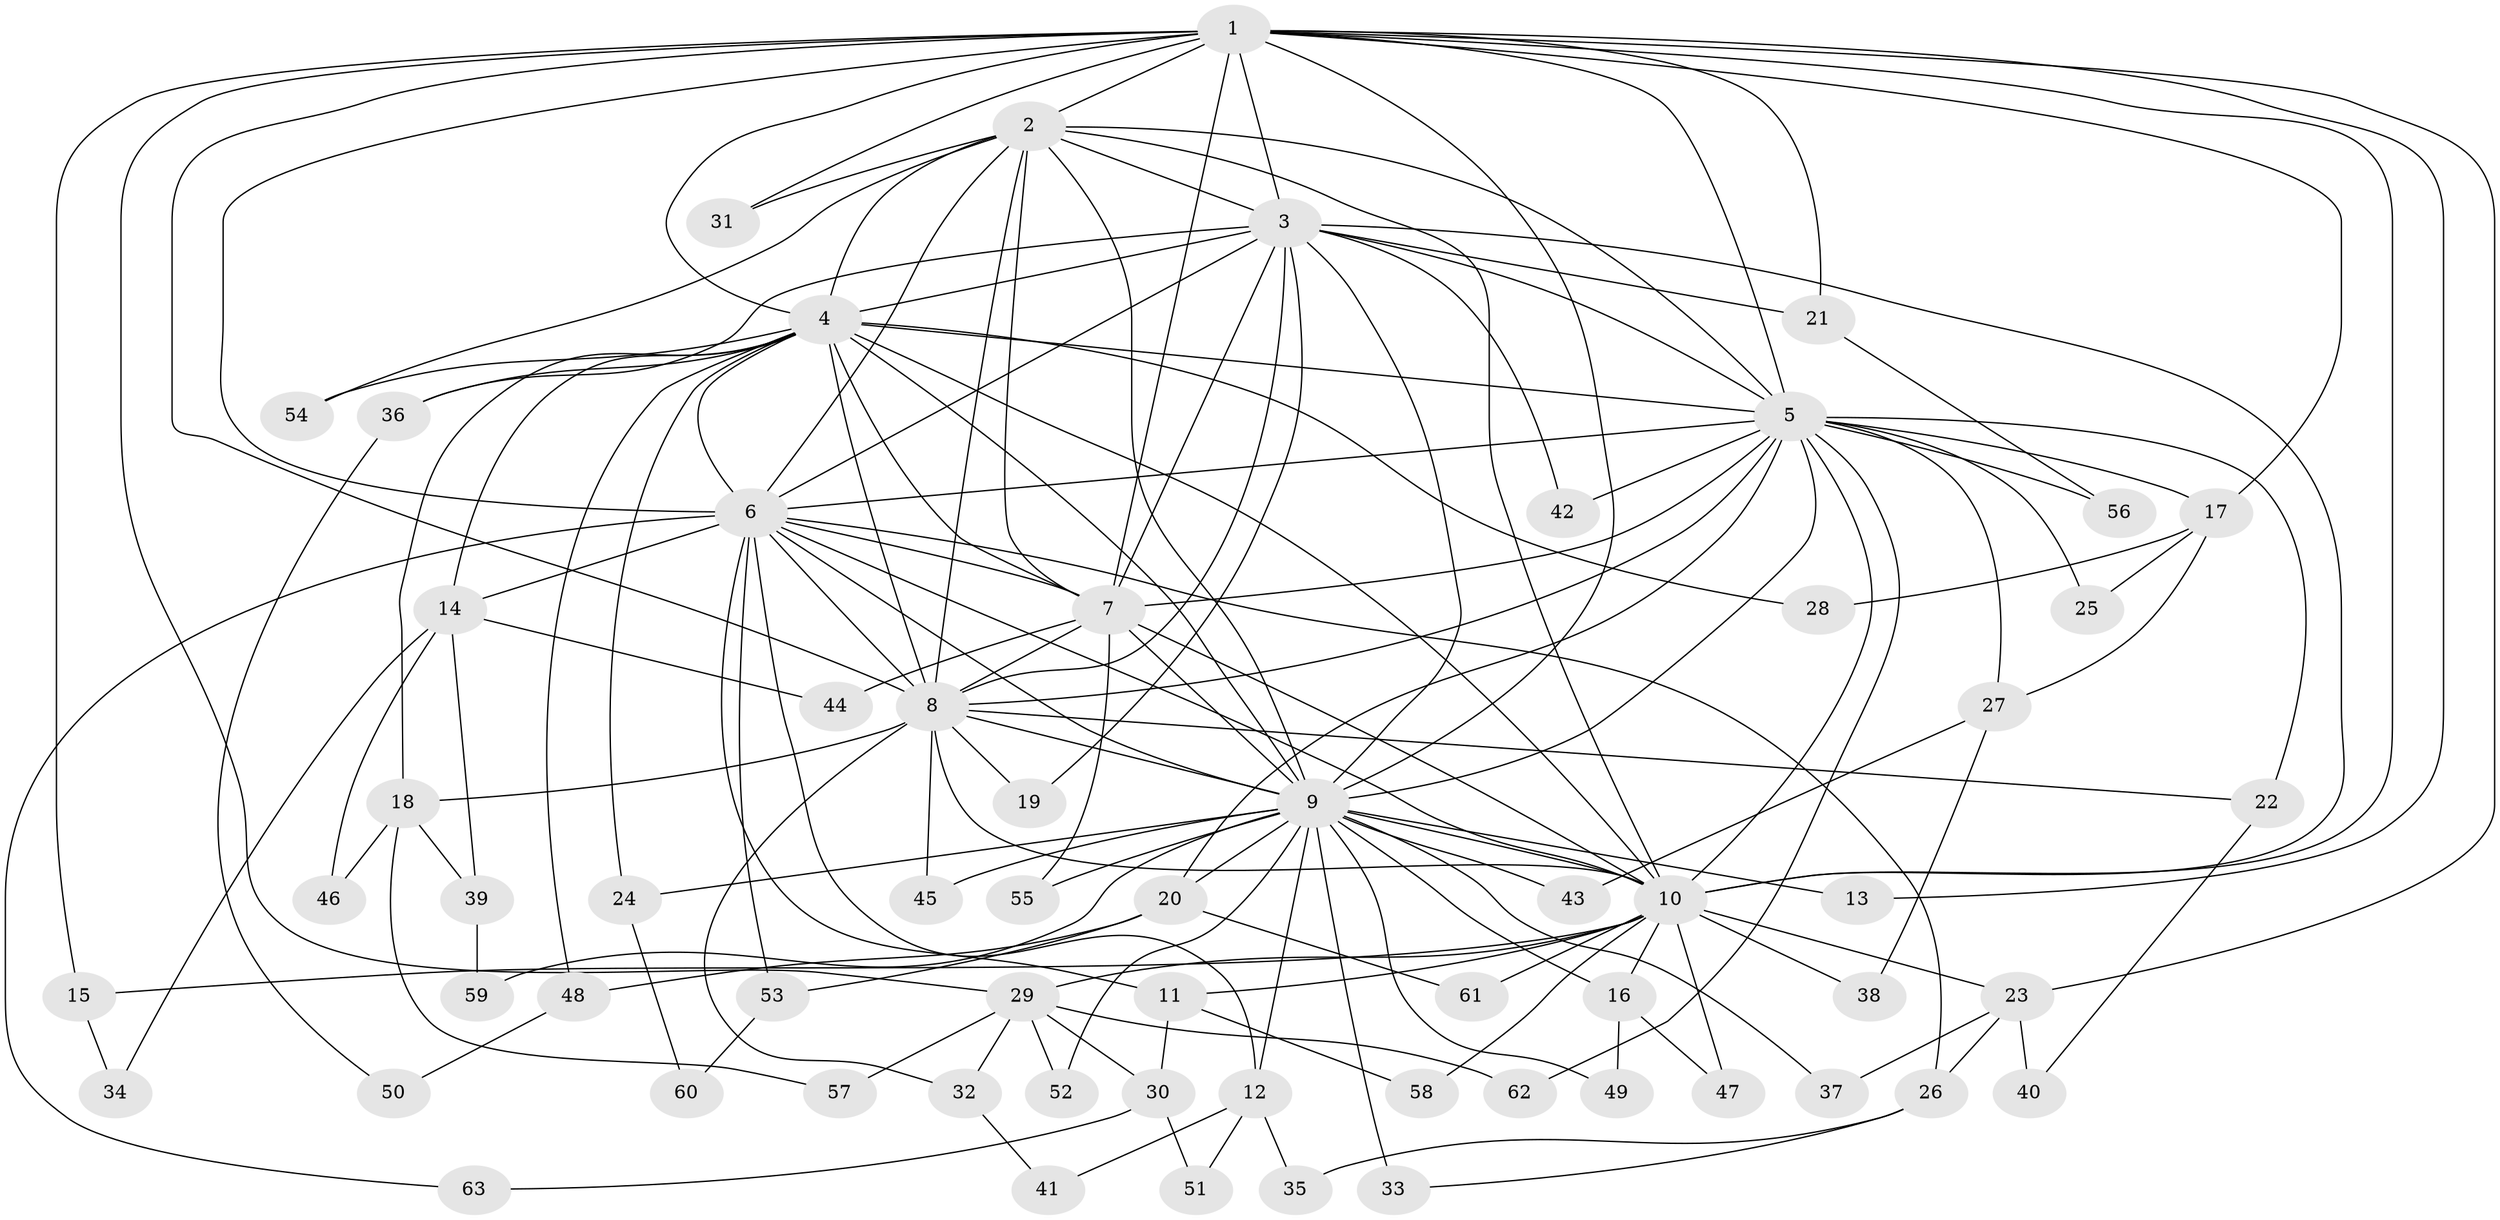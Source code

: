 // Generated by graph-tools (version 1.1) at 2025/25/03/09/25 03:25:42]
// undirected, 63 vertices, 151 edges
graph export_dot {
graph [start="1"]
  node [color=gray90,style=filled];
  1;
  2;
  3;
  4;
  5;
  6;
  7;
  8;
  9;
  10;
  11;
  12;
  13;
  14;
  15;
  16;
  17;
  18;
  19;
  20;
  21;
  22;
  23;
  24;
  25;
  26;
  27;
  28;
  29;
  30;
  31;
  32;
  33;
  34;
  35;
  36;
  37;
  38;
  39;
  40;
  41;
  42;
  43;
  44;
  45;
  46;
  47;
  48;
  49;
  50;
  51;
  52;
  53;
  54;
  55;
  56;
  57;
  58;
  59;
  60;
  61;
  62;
  63;
  1 -- 2;
  1 -- 3;
  1 -- 4;
  1 -- 5;
  1 -- 6;
  1 -- 7;
  1 -- 8;
  1 -- 9;
  1 -- 10;
  1 -- 13;
  1 -- 15;
  1 -- 17;
  1 -- 21;
  1 -- 23;
  1 -- 29;
  1 -- 31;
  2 -- 3;
  2 -- 4;
  2 -- 5;
  2 -- 6;
  2 -- 7;
  2 -- 8;
  2 -- 9;
  2 -- 10;
  2 -- 31;
  2 -- 54;
  3 -- 4;
  3 -- 5;
  3 -- 6;
  3 -- 7;
  3 -- 8;
  3 -- 9;
  3 -- 10;
  3 -- 19;
  3 -- 21;
  3 -- 36;
  3 -- 42;
  4 -- 5;
  4 -- 6;
  4 -- 7;
  4 -- 8;
  4 -- 9;
  4 -- 10;
  4 -- 14;
  4 -- 18;
  4 -- 24;
  4 -- 28;
  4 -- 36;
  4 -- 48;
  4 -- 54;
  5 -- 6;
  5 -- 7;
  5 -- 8;
  5 -- 9;
  5 -- 10;
  5 -- 17;
  5 -- 20;
  5 -- 22;
  5 -- 25;
  5 -- 27;
  5 -- 42;
  5 -- 56;
  5 -- 62;
  6 -- 7;
  6 -- 8;
  6 -- 9;
  6 -- 10;
  6 -- 11;
  6 -- 12;
  6 -- 14;
  6 -- 26;
  6 -- 53;
  6 -- 63;
  7 -- 8;
  7 -- 9;
  7 -- 10;
  7 -- 44;
  7 -- 55;
  8 -- 9;
  8 -- 10;
  8 -- 18;
  8 -- 19;
  8 -- 22;
  8 -- 32;
  8 -- 45;
  9 -- 10;
  9 -- 12;
  9 -- 13;
  9 -- 16;
  9 -- 20;
  9 -- 24;
  9 -- 33;
  9 -- 37;
  9 -- 43;
  9 -- 45;
  9 -- 49;
  9 -- 52;
  9 -- 55;
  9 -- 59;
  10 -- 11;
  10 -- 15;
  10 -- 16;
  10 -- 23;
  10 -- 29;
  10 -- 38;
  10 -- 47;
  10 -- 58;
  10 -- 61;
  11 -- 30;
  11 -- 58;
  12 -- 35;
  12 -- 41;
  12 -- 51;
  14 -- 34;
  14 -- 39;
  14 -- 44;
  14 -- 46;
  15 -- 34;
  16 -- 47;
  16 -- 49;
  17 -- 25;
  17 -- 27;
  17 -- 28;
  18 -- 39;
  18 -- 46;
  18 -- 57;
  20 -- 48;
  20 -- 53;
  20 -- 61;
  21 -- 56;
  22 -- 40;
  23 -- 26;
  23 -- 37;
  23 -- 40;
  24 -- 60;
  26 -- 33;
  26 -- 35;
  27 -- 38;
  27 -- 43;
  29 -- 30;
  29 -- 32;
  29 -- 52;
  29 -- 57;
  29 -- 62;
  30 -- 51;
  30 -- 63;
  32 -- 41;
  36 -- 50;
  39 -- 59;
  48 -- 50;
  53 -- 60;
}
